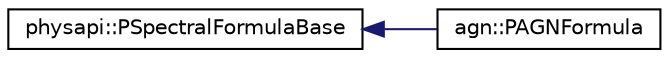digraph "Graphical Class Hierarchy"
{
 // LATEX_PDF_SIZE
  edge [fontname="Helvetica",fontsize="10",labelfontname="Helvetica",labelfontsize="10"];
  node [fontname="Helvetica",fontsize="10",shape=record];
  rankdir="LR";
  Node0 [label="physapi::PSpectralFormulaBase",height=0.2,width=0.4,color="black", fillcolor="white", style="filled",URL="$classphysapi_1_1_p_spectral_formula_base.html",tooltip="This is the base class for spectral formulas or functions."];
  Node0 -> Node1 [dir="back",color="midnightblue",fontsize="10",style="solid",fontname="Helvetica"];
  Node1 [label="agn::PAGNFormula",height=0.2,width=0.4,color="black", fillcolor="white", style="filled",URL="$classagn_1_1_p_a_g_n_formula.html",tooltip=" "];
}
